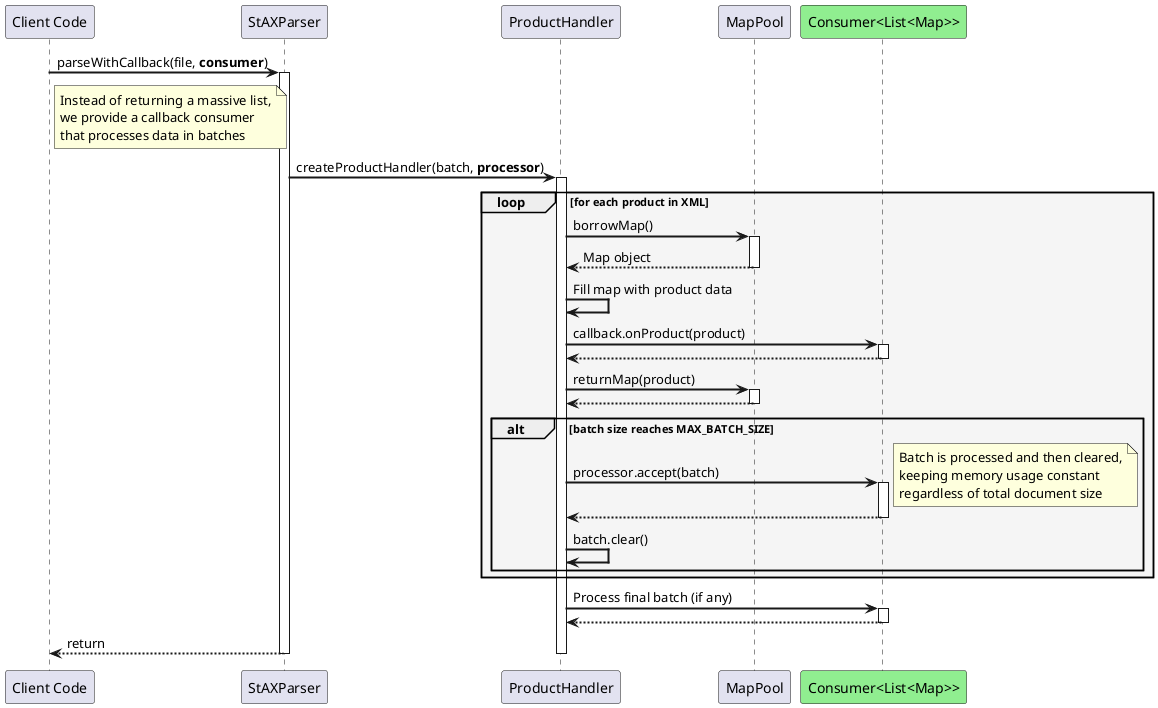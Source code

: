 @startuml
skinparam backgroundColor white
skinparam sequenceArrowThickness 2
skinparam sequenceGroupBodyBackgroundColor WhiteSmoke

participant "Client Code" as Client
participant "StAXParser" as Parser
participant "ProductHandler" as Handler
participant "MapPool" as Pool
participant "Consumer<List<Map>>" as Consumer #LightGreen

Client -> Parser : parseWithCallback(file, **consumer**)
activate Parser

note right of Client
  Instead of returning a massive list,
  we provide a callback consumer
  that processes data in batches
end note

Parser -> Handler : createProductHandler(batch, **processor**)
activate Handler

loop for each product in XML
  Handler -> Pool : borrowMap()
  activate Pool
  Pool --> Handler : Map object
  deactivate Pool

  Handler -> Handler : Fill map with product data

  Handler -> Consumer : callback.onProduct(product)
  activate Consumer
  Consumer --> Handler
  deactivate Consumer

  Handler -> Pool : returnMap(product)
  activate Pool
  Pool --> Handler
  deactivate Pool

  alt batch size reaches MAX_BATCH_SIZE
    Handler -> Consumer : processor.accept(batch)
    activate Consumer
    note right
      Batch is processed and then cleared,
      keeping memory usage constant
      regardless of total document size
    end note
    Consumer --> Handler
    deactivate Consumer
    Handler -> Handler : batch.clear()
  end
end

Handler -> Consumer : Process final batch (if any)
activate Consumer
Consumer --> Handler
deactivate Consumer

Parser --> Client : return
deactivate Handler
deactivate Parser

@enduml